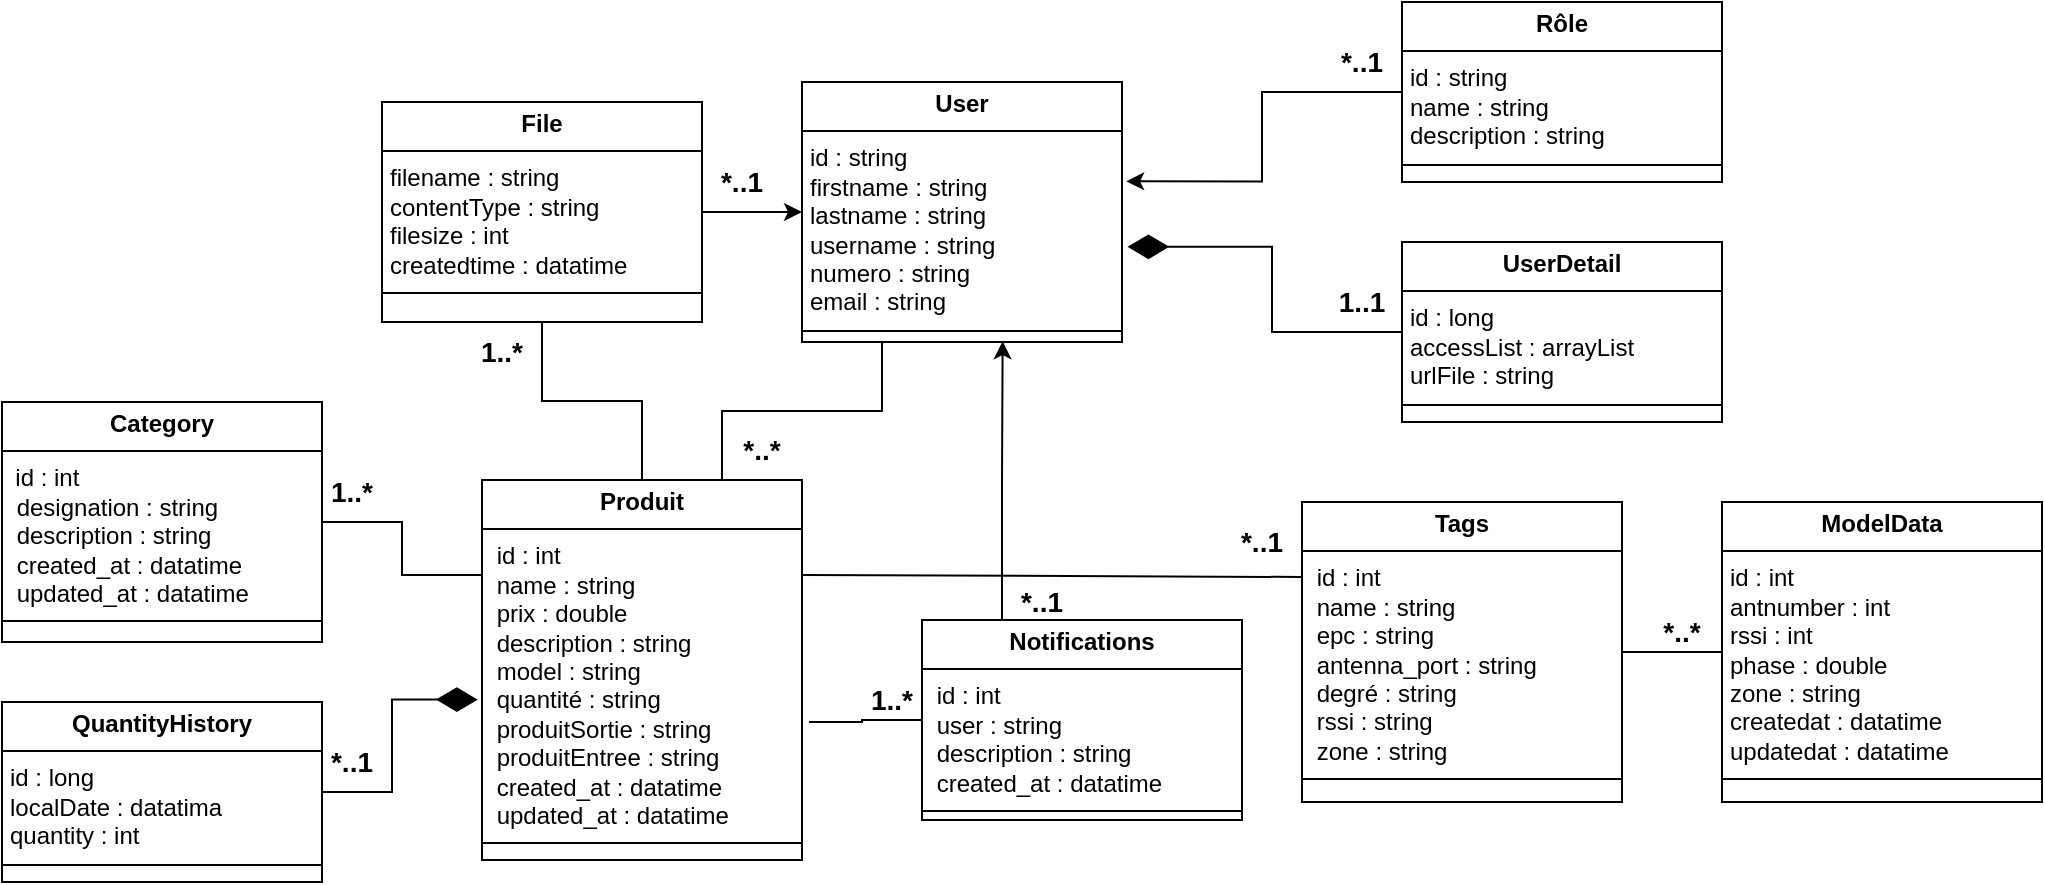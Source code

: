 <mxfile version="24.7.10">
  <diagram name="Page-1" id="ZN2dVeTh4lfgIJIypVZR">
    <mxGraphModel dx="1050" dy="574" grid="0" gridSize="10" guides="1" tooltips="1" connect="1" arrows="1" fold="1" page="1" pageScale="1" pageWidth="1169" pageHeight="827" math="0" shadow="0">
      <root>
        <mxCell id="0" />
        <mxCell id="1" parent="0" />
        <mxCell id="9a9L5RMRtBX50-9WJfE3-5" style="edgeStyle=orthogonalEdgeStyle;rounded=0;orthogonalLoop=1;jettySize=auto;html=1;exitX=1;exitY=0.5;exitDx=0;exitDy=0;entryX=0;entryY=0.25;entryDx=0;entryDy=0;endArrow=none;endFill=0;" edge="1" parent="1" source="ByH9lZQZ1t5rY0JNTFcC-10" target="ByH9lZQZ1t5rY0JNTFcC-18">
          <mxGeometry relative="1" as="geometry" />
        </mxCell>
        <mxCell id="ByH9lZQZ1t5rY0JNTFcC-10" value="&lt;p style=&quot;margin:0px;margin-top:4px;text-align:center;&quot;&gt;&lt;b&gt;Category&lt;/b&gt;&lt;br&gt;&lt;/p&gt;&lt;hr size=&quot;1&quot; style=&quot;border-style:solid;&quot;&gt;&amp;nbsp; id : int&lt;br&gt;&lt;p style=&quot;margin:0px;margin-left:4px;&quot;&gt;&amp;nbsp;designation : string&lt;/p&gt;&lt;p style=&quot;margin:0px;margin-left:4px;&quot;&gt;&amp;nbsp;description : string&lt;/p&gt;&lt;p style=&quot;margin: 0px 0px 0px 4px;&quot;&gt;&amp;nbsp;created_at :&amp;nbsp;&lt;span style=&quot;background-color: initial;&quot;&gt;datatime&lt;/span&gt;&lt;br&gt;&lt;/p&gt;&lt;p style=&quot;margin: 0px 0px 0px 4px;&quot;&gt;&amp;nbsp;updated&lt;span style=&quot;background-color: initial;&quot;&gt;_at :&amp;nbsp;&lt;/span&gt;&lt;span style=&quot;background-color: initial;&quot;&gt;datatime&lt;/span&gt;&lt;/p&gt;&lt;hr size=&quot;1&quot; style=&quot;border-style:solid;&quot;&gt;&lt;p style=&quot;margin:0px;margin-left:4px;&quot;&gt;&lt;br&gt;&lt;/p&gt;" style="verticalAlign=top;align=left;overflow=fill;html=1;whiteSpace=wrap;" parent="1" vertex="1">
          <mxGeometry x="140" y="280" width="160" height="120" as="geometry" />
        </mxCell>
        <mxCell id="ByH9lZQZ1t5rY0JNTFcC-11" value="&lt;p style=&quot;margin:0px;margin-top:4px;text-align:center;&quot;&gt;&lt;b&gt;Notifications&lt;/b&gt;&lt;/p&gt;&lt;hr size=&quot;1&quot; style=&quot;border-style:solid;&quot;&gt;&lt;p style=&quot;margin:0px;margin-left:4px;&quot;&gt;&amp;nbsp;id : int&lt;br&gt;&lt;/p&gt;&lt;p style=&quot;margin:0px;margin-left:4px;&quot;&gt;&amp;nbsp;user : string&lt;br&gt;&lt;/p&gt;&lt;p style=&quot;margin:0px;margin-left:4px;&quot;&gt;&amp;nbsp;description : string&lt;br&gt;&lt;/p&gt;&lt;p style=&quot;margin:0px;margin-left:4px;&quot;&gt;&amp;nbsp;&lt;span style=&quot;background-color: initial;&quot;&gt;created_at&lt;/span&gt;&lt;span style=&quot;background-color: initial;&quot;&gt;&amp;nbsp;: datatime&lt;/span&gt;&lt;/p&gt;&lt;hr size=&quot;1&quot; style=&quot;border-style:solid;&quot;&gt;&lt;p style=&quot;margin:0px;margin-left:4px;&quot;&gt;&lt;br&gt;&lt;/p&gt;" style="verticalAlign=top;align=left;overflow=fill;html=1;whiteSpace=wrap;" parent="1" vertex="1">
          <mxGeometry x="600" y="389" width="160" height="100" as="geometry" />
        </mxCell>
        <mxCell id="9a9L5RMRtBX50-9WJfE3-7" style="edgeStyle=orthogonalEdgeStyle;rounded=0;orthogonalLoop=1;jettySize=auto;html=1;exitX=0;exitY=0.5;exitDx=0;exitDy=0;entryX=1;entryY=0.5;entryDx=0;entryDy=0;endArrow=none;endFill=0;" edge="1" parent="1" source="ByH9lZQZ1t5rY0JNTFcC-13" target="ByH9lZQZ1t5rY0JNTFcC-17">
          <mxGeometry relative="1" as="geometry" />
        </mxCell>
        <mxCell id="ByH9lZQZ1t5rY0JNTFcC-13" value="&lt;p style=&quot;margin:0px;margin-top:4px;text-align:center;&quot;&gt;&lt;b&gt;ModelData&lt;/b&gt;&lt;/p&gt;&lt;hr size=&quot;1&quot; style=&quot;border-style:solid;&quot;&gt;&lt;p style=&quot;margin:0px;margin-left:4px;&quot;&gt;id : int&lt;/p&gt;&lt;p style=&quot;margin:0px;margin-left:4px;&quot;&gt;antnumber : int&lt;/p&gt;&lt;p style=&quot;margin:0px;margin-left:4px;&quot;&gt;rssi : int&lt;/p&gt;&lt;p style=&quot;margin:0px;margin-left:4px;&quot;&gt;phase : double&lt;/p&gt;&lt;p style=&quot;margin:0px;margin-left:4px;&quot;&gt;zone : string&lt;/p&gt;&lt;p style=&quot;margin:0px;margin-left:4px;&quot;&gt;createdat : datatime&lt;/p&gt;&lt;p style=&quot;margin:0px;margin-left:4px;&quot;&gt;updatedat : datatime&lt;/p&gt;&lt;hr size=&quot;1&quot; style=&quot;border-style:solid;&quot;&gt;&lt;p style=&quot;margin:0px;margin-left:4px;&quot;&gt;&lt;br&gt;&lt;/p&gt;" style="verticalAlign=top;align=left;overflow=fill;html=1;whiteSpace=wrap;" parent="1" vertex="1">
          <mxGeometry x="1000" y="330" width="160" height="150" as="geometry" />
        </mxCell>
        <mxCell id="9a9L5RMRtBX50-9WJfE3-3" style="edgeStyle=orthogonalEdgeStyle;rounded=0;orthogonalLoop=1;jettySize=auto;html=1;exitX=1;exitY=0.5;exitDx=0;exitDy=0;entryX=0;entryY=0.5;entryDx=0;entryDy=0;" edge="1" parent="1" source="ByH9lZQZ1t5rY0JNTFcC-14" target="ByH9lZQZ1t5rY0JNTFcC-20">
          <mxGeometry relative="1" as="geometry" />
        </mxCell>
        <mxCell id="9a9L5RMRtBX50-9WJfE3-4" style="edgeStyle=orthogonalEdgeStyle;rounded=0;orthogonalLoop=1;jettySize=auto;html=1;exitX=0.5;exitY=1;exitDx=0;exitDy=0;entryX=0.5;entryY=0;entryDx=0;entryDy=0;endArrow=none;endFill=0;" edge="1" parent="1" source="ByH9lZQZ1t5rY0JNTFcC-14" target="ByH9lZQZ1t5rY0JNTFcC-18">
          <mxGeometry relative="1" as="geometry" />
        </mxCell>
        <mxCell id="ByH9lZQZ1t5rY0JNTFcC-14" value="&lt;p style=&quot;margin:0px;margin-top:4px;text-align:center;&quot;&gt;&lt;b&gt;File&lt;/b&gt;&lt;/p&gt;&lt;hr size=&quot;1&quot; style=&quot;border-style:solid;&quot;&gt;&lt;p style=&quot;margin:0px;margin-left:4px;&quot;&gt;filename : string&lt;/p&gt;&lt;p style=&quot;margin:0px;margin-left:4px;&quot;&gt;contentType : string&lt;/p&gt;&lt;p style=&quot;margin:0px;margin-left:4px;&quot;&gt;filesize : int&lt;/p&gt;&lt;p style=&quot;margin:0px;margin-left:4px;&quot;&gt;createdtime : datatime&lt;/p&gt;&lt;hr size=&quot;1&quot; style=&quot;border-style:solid;&quot;&gt;&lt;p style=&quot;margin:0px;margin-left:4px;&quot;&gt;&lt;br&gt;&lt;/p&gt;&lt;p style=&quot;margin:0px;margin-left:4px;&quot;&gt;&lt;br&gt;&lt;/p&gt;&lt;p style=&quot;margin:0px;margin-left:4px;&quot;&gt;&lt;br&gt;&lt;/p&gt;&lt;p style=&quot;margin:0px;margin-left:4px;&quot;&gt;&lt;br&gt;&lt;/p&gt;" style="verticalAlign=top;align=left;overflow=fill;html=1;whiteSpace=wrap;" parent="1" vertex="1">
          <mxGeometry x="330" y="130" width="160" height="110" as="geometry" />
        </mxCell>
        <mxCell id="ByH9lZQZ1t5rY0JNTFcC-15" value="&lt;p style=&quot;margin:0px;margin-top:4px;text-align:center;&quot;&gt;&lt;b&gt;UserDetail&lt;/b&gt;&lt;/p&gt;&lt;hr size=&quot;1&quot; style=&quot;border-style:solid;&quot;&gt;&lt;p style=&quot;margin:0px;margin-left:4px;&quot;&gt;id : long&lt;/p&gt;&lt;p style=&quot;margin:0px;margin-left:4px;&quot;&gt;accessList : arrayList&lt;/p&gt;&lt;p style=&quot;margin:0px;margin-left:4px;&quot;&gt;urlFile : string&lt;/p&gt;&lt;hr size=&quot;1&quot; style=&quot;border-style:solid;&quot;&gt;&lt;p style=&quot;margin:0px;margin-left:4px;&quot;&gt;&lt;br&gt;&lt;/p&gt;" style="verticalAlign=top;align=left;overflow=fill;html=1;whiteSpace=wrap;" parent="1" vertex="1">
          <mxGeometry x="840" y="200" width="160" height="90" as="geometry" />
        </mxCell>
        <mxCell id="ByH9lZQZ1t5rY0JNTFcC-16" value="&lt;p style=&quot;margin:0px;margin-top:4px;text-align:center;&quot;&gt;&lt;b&gt;QuantityHistory&lt;/b&gt;&lt;/p&gt;&lt;hr size=&quot;1&quot; style=&quot;border-style:solid;&quot;&gt;&lt;p style=&quot;margin:0px;margin-left:4px;&quot;&gt;id : long&lt;/p&gt;&lt;p style=&quot;margin:0px;margin-left:4px;&quot;&gt;localDate : datatima&lt;/p&gt;&lt;p style=&quot;margin:0px;margin-left:4px;&quot;&gt;quantity : int&lt;/p&gt;&lt;hr size=&quot;1&quot; style=&quot;border-style:solid;&quot;&gt;&lt;p style=&quot;margin:0px;margin-left:4px;&quot;&gt;&lt;br&gt;&lt;/p&gt;" style="verticalAlign=top;align=left;overflow=fill;html=1;whiteSpace=wrap;" parent="1" vertex="1">
          <mxGeometry x="140" y="430" width="160" height="90" as="geometry" />
        </mxCell>
        <mxCell id="ByH9lZQZ1t5rY0JNTFcC-17" value="&lt;p style=&quot;margin:0px;margin-top:4px;text-align:center;&quot;&gt;&lt;b&gt;Tags&lt;/b&gt;&lt;/p&gt;&lt;hr size=&quot;1&quot; style=&quot;border-style:solid;&quot;&gt;&lt;p style=&quot;margin: 0px 0px 0px 4px;&quot;&gt;&amp;nbsp;id : int&lt;/p&gt;&lt;p style=&quot;margin:0px;margin-left:4px;&quot;&gt;&amp;nbsp;name : string&lt;br&gt;&lt;/p&gt;&lt;p style=&quot;margin:0px;margin-left:4px;&quot;&gt;&amp;nbsp;epc : string&lt;br&gt;&lt;/p&gt;&lt;p style=&quot;margin:0px;margin-left:4px;&quot;&gt;&amp;nbsp;antenna_port : string&lt;br&gt;&lt;/p&gt;&lt;p style=&quot;margin:0px;margin-left:4px;&quot;&gt;&amp;nbsp;degré : string&lt;br&gt;&lt;/p&gt;&lt;p style=&quot;margin:0px;margin-left:4px;&quot;&gt;&amp;nbsp;rssi : string&lt;br&gt;&lt;/p&gt;&lt;p style=&quot;margin:0px;margin-left:4px;&quot;&gt;&amp;nbsp;zone : string&lt;br&gt;&lt;/p&gt;&lt;hr size=&quot;1&quot; style=&quot;border-style:solid;&quot;&gt;&lt;p style=&quot;margin:0px;margin-left:4px;&quot;&gt;&lt;br&gt;&lt;/p&gt;" style="verticalAlign=top;align=left;overflow=fill;html=1;whiteSpace=wrap;" parent="1" vertex="1">
          <mxGeometry x="790" y="330" width="160" height="150" as="geometry" />
        </mxCell>
        <mxCell id="9a9L5RMRtBX50-9WJfE3-13" style="edgeStyle=orthogonalEdgeStyle;rounded=0;orthogonalLoop=1;jettySize=auto;html=1;exitX=1;exitY=0.25;exitDx=0;exitDy=0;entryX=0;entryY=0.25;entryDx=0;entryDy=0;endArrow=none;endFill=0;startArrow=none;startFill=0;jumpStyle=line;flowAnimation=0;shadow=0;curved=0;" edge="1" parent="1" source="ByH9lZQZ1t5rY0JNTFcC-18" target="ByH9lZQZ1t5rY0JNTFcC-17">
          <mxGeometry relative="1" as="geometry" />
        </mxCell>
        <mxCell id="9a9L5RMRtBX50-9WJfE3-28" style="edgeStyle=orthogonalEdgeStyle;rounded=0;orthogonalLoop=1;jettySize=auto;html=1;exitX=0.75;exitY=0;exitDx=0;exitDy=0;entryX=0.25;entryY=1;entryDx=0;entryDy=0;endArrow=none;endFill=0;" edge="1" parent="1" source="ByH9lZQZ1t5rY0JNTFcC-18" target="ByH9lZQZ1t5rY0JNTFcC-20">
          <mxGeometry relative="1" as="geometry" />
        </mxCell>
        <mxCell id="ByH9lZQZ1t5rY0JNTFcC-18" value="&lt;p style=&quot;margin:0px;margin-top:4px;text-align:center;&quot;&gt;&lt;b&gt;Produit&lt;/b&gt;&lt;/p&gt;&lt;hr size=&quot;1&quot; style=&quot;border-style:solid;&quot;&gt;&lt;p style=&quot;margin:0px;margin-left:4px;&quot;&gt;&amp;nbsp;id : int&lt;br&gt;&lt;/p&gt;&lt;p style=&quot;margin:0px;margin-left:4px;&quot;&gt;&amp;nbsp;name : string&lt;/p&gt;&lt;p style=&quot;margin:0px;margin-left:4px;&quot;&gt;&amp;nbsp;prix : double&lt;br&gt;&lt;/p&gt;&lt;p style=&quot;margin:0px;margin-left:4px;&quot;&gt;&amp;nbsp;description : string&lt;br&gt;&lt;/p&gt;&lt;p style=&quot;margin:0px;margin-left:4px;&quot;&gt;&amp;nbsp;model : string&lt;br&gt;&lt;/p&gt;&lt;p style=&quot;margin:0px;margin-left:4px;&quot;&gt;&amp;nbsp;quantité : string&lt;br&gt;&lt;/p&gt;&lt;p style=&quot;margin:0px;margin-left:4px;&quot;&gt;&amp;nbsp;produitSortie : string&lt;br&gt;&lt;/p&gt;&lt;p style=&quot;margin:0px;margin-left:4px;&quot;&gt;&amp;nbsp;produitEntree : string&lt;br&gt;&lt;/p&gt;&lt;p style=&quot;margin:0px;margin-left:4px;&quot;&gt;&amp;nbsp;created_at :&amp;nbsp;&lt;span style=&quot;background-color: initial;&quot;&gt;datatime&lt;/span&gt;&lt;br&gt;&lt;/p&gt;&lt;p style=&quot;margin:0px;margin-left:4px;&quot;&gt;&amp;nbsp;updated&lt;span style=&quot;background-color: initial;&quot;&gt;_at :&amp;nbsp;&lt;/span&gt;&lt;span style=&quot;background-color: initial;&quot;&gt;datatime&lt;/span&gt;&lt;/p&gt;&lt;hr size=&quot;1&quot; style=&quot;border-style:solid;&quot;&gt;&lt;p style=&quot;margin:0px;margin-left:4px;&quot;&gt;&lt;br&gt;&lt;/p&gt;" style="verticalAlign=top;align=left;overflow=fill;html=1;whiteSpace=wrap;" parent="1" vertex="1">
          <mxGeometry x="380" y="319" width="160" height="190" as="geometry" />
        </mxCell>
        <mxCell id="ByH9lZQZ1t5rY0JNTFcC-19" value="&lt;p style=&quot;margin:0px;margin-top:4px;text-align:center;&quot;&gt;&lt;b&gt;Rôle&lt;/b&gt;&lt;/p&gt;&lt;hr size=&quot;1&quot; style=&quot;border-style:solid;&quot;&gt;&lt;p style=&quot;margin:0px;margin-left:4px;&quot;&gt;&lt;span style=&quot;background-color: initial;&quot;&gt;id : string&lt;/span&gt;&lt;/p&gt;&lt;p style=&quot;margin:0px;margin-left:4px;&quot;&gt;name : string&lt;/p&gt;&lt;p style=&quot;margin:0px;margin-left:4px;&quot;&gt;description : string&lt;/p&gt;&lt;hr size=&quot;1&quot; style=&quot;border-style:solid;&quot;&gt;&lt;p style=&quot;margin:0px;margin-left:4px;&quot;&gt;&lt;br&gt;&lt;/p&gt;" style="verticalAlign=top;align=left;overflow=fill;html=1;whiteSpace=wrap;" parent="1" vertex="1">
          <mxGeometry x="840" y="80" width="160" height="90" as="geometry" />
        </mxCell>
        <mxCell id="ByH9lZQZ1t5rY0JNTFcC-20" value="&lt;p style=&quot;margin:0px;margin-top:4px;text-align:center;&quot;&gt;&lt;b&gt;User&lt;/b&gt;&lt;/p&gt;&lt;hr size=&quot;1&quot; style=&quot;border-style:solid;&quot;&gt;&lt;p style=&quot;margin:0px;margin-left:4px;&quot;&gt;id : string&lt;br&gt;&lt;/p&gt;&lt;p style=&quot;margin:0px;margin-left:4px;&quot;&gt;firstname : string&lt;/p&gt;&lt;p style=&quot;margin:0px;margin-left:4px;&quot;&gt;lastname : string&lt;br&gt;&lt;/p&gt;&lt;p style=&quot;margin:0px;margin-left:4px;&quot;&gt;username : string&lt;br&gt;&lt;/p&gt;&lt;p style=&quot;margin:0px;margin-left:4px;&quot;&gt;numero : string&lt;/p&gt;&lt;p style=&quot;margin:0px;margin-left:4px;&quot;&gt;email : string&lt;br&gt;&lt;/p&gt;&lt;hr size=&quot;1&quot; style=&quot;border-style:solid;&quot;&gt;&lt;p style=&quot;margin:0px;margin-left:4px;&quot;&gt;&lt;br&gt;&lt;/p&gt;" style="verticalAlign=top;align=left;overflow=fill;html=1;whiteSpace=wrap;" parent="1" vertex="1">
          <mxGeometry x="540" y="120" width="160" height="130" as="geometry" />
        </mxCell>
        <mxCell id="9a9L5RMRtBX50-9WJfE3-1" style="edgeStyle=orthogonalEdgeStyle;rounded=0;orthogonalLoop=1;jettySize=auto;html=1;exitX=0;exitY=0.5;exitDx=0;exitDy=0;entryX=1.013;entryY=0.382;entryDx=0;entryDy=0;entryPerimeter=0;" edge="1" parent="1" source="ByH9lZQZ1t5rY0JNTFcC-19" target="ByH9lZQZ1t5rY0JNTFcC-20">
          <mxGeometry relative="1" as="geometry" />
        </mxCell>
        <mxCell id="9a9L5RMRtBX50-9WJfE3-2" style="edgeStyle=orthogonalEdgeStyle;rounded=0;orthogonalLoop=1;jettySize=auto;html=1;exitX=0;exitY=0.5;exitDx=0;exitDy=0;entryX=1.017;entryY=0.634;entryDx=0;entryDy=0;entryPerimeter=0;endArrow=diamondThin;endFill=1;endSize=18;" edge="1" parent="1" source="ByH9lZQZ1t5rY0JNTFcC-15" target="ByH9lZQZ1t5rY0JNTFcC-20">
          <mxGeometry relative="1" as="geometry" />
        </mxCell>
        <mxCell id="9a9L5RMRtBX50-9WJfE3-6" style="edgeStyle=orthogonalEdgeStyle;rounded=0;orthogonalLoop=1;jettySize=auto;html=1;exitX=1;exitY=0.5;exitDx=0;exitDy=0;entryX=-0.013;entryY=0.578;entryDx=0;entryDy=0;entryPerimeter=0;endArrow=diamondThin;endFill=1;endSize=18;" edge="1" parent="1" source="ByH9lZQZ1t5rY0JNTFcC-16" target="ByH9lZQZ1t5rY0JNTFcC-18">
          <mxGeometry relative="1" as="geometry" />
        </mxCell>
        <mxCell id="9a9L5RMRtBX50-9WJfE3-14" style="edgeStyle=orthogonalEdgeStyle;rounded=0;orthogonalLoop=1;jettySize=auto;html=1;exitX=0;exitY=0.5;exitDx=0;exitDy=0;entryX=1.022;entryY=0.637;entryDx=0;entryDy=0;entryPerimeter=0;endArrow=none;endFill=0;" edge="1" parent="1" source="ByH9lZQZ1t5rY0JNTFcC-11" target="ByH9lZQZ1t5rY0JNTFcC-18">
          <mxGeometry relative="1" as="geometry" />
        </mxCell>
        <mxCell id="9a9L5RMRtBX50-9WJfE3-15" style="edgeStyle=orthogonalEdgeStyle;rounded=0;orthogonalLoop=1;jettySize=auto;html=1;exitX=0.25;exitY=0;exitDx=0;exitDy=0;entryX=0.627;entryY=0.997;entryDx=0;entryDy=0;entryPerimeter=0;" edge="1" parent="1" source="ByH9lZQZ1t5rY0JNTFcC-11" target="ByH9lZQZ1t5rY0JNTFcC-20">
          <mxGeometry relative="1" as="geometry" />
        </mxCell>
        <mxCell id="9a9L5RMRtBX50-9WJfE3-17" value="&lt;b&gt;&lt;font style=&quot;font-size: 14px;&quot;&gt;1..*&lt;/font&gt;&lt;/b&gt;" style="text;strokeColor=none;align=center;fillColor=none;html=1;verticalAlign=middle;whiteSpace=wrap;rounded=0;" vertex="1" parent="1">
          <mxGeometry x="360" y="240" width="60" height="30" as="geometry" />
        </mxCell>
        <mxCell id="9a9L5RMRtBX50-9WJfE3-18" value="&lt;b&gt;&lt;font style=&quot;font-size: 14px;&quot;&gt;*..1&lt;/font&gt;&lt;/b&gt;" style="text;strokeColor=none;align=center;fillColor=none;html=1;verticalAlign=middle;whiteSpace=wrap;rounded=0;" vertex="1" parent="1">
          <mxGeometry x="630" y="370" width="60" height="20" as="geometry" />
        </mxCell>
        <mxCell id="9a9L5RMRtBX50-9WJfE3-19" value="&lt;b&gt;&lt;font style=&quot;font-size: 14px;&quot;&gt;*..1&lt;/font&gt;&lt;/b&gt;" style="text;strokeColor=none;align=center;fillColor=none;html=1;verticalAlign=middle;whiteSpace=wrap;rounded=0;" vertex="1" parent="1">
          <mxGeometry x="480" y="160" width="60" height="20" as="geometry" />
        </mxCell>
        <mxCell id="9a9L5RMRtBX50-9WJfE3-20" value="&lt;b&gt;&lt;font style=&quot;font-size: 14px;&quot;&gt;*..1&lt;/font&gt;&lt;/b&gt;" style="text;strokeColor=none;align=center;fillColor=none;html=1;verticalAlign=middle;whiteSpace=wrap;rounded=0;" vertex="1" parent="1">
          <mxGeometry x="290" y="450" width="50" height="20" as="geometry" />
        </mxCell>
        <mxCell id="9a9L5RMRtBX50-9WJfE3-22" value="&lt;b&gt;&lt;font style=&quot;font-size: 14px;&quot;&gt;1..*&lt;/font&gt;&lt;/b&gt;" style="text;strokeColor=none;align=center;fillColor=none;html=1;verticalAlign=middle;whiteSpace=wrap;rounded=0;" vertex="1" parent="1">
          <mxGeometry x="285" y="310" width="60" height="30" as="geometry" />
        </mxCell>
        <mxCell id="9a9L5RMRtBX50-9WJfE3-23" value="&lt;b&gt;&lt;font style=&quot;font-size: 14px;&quot;&gt;1..*&lt;/font&gt;&lt;/b&gt;" style="text;strokeColor=none;align=center;fillColor=none;html=1;verticalAlign=middle;whiteSpace=wrap;rounded=0;" vertex="1" parent="1">
          <mxGeometry x="555" y="414" width="60" height="30" as="geometry" />
        </mxCell>
        <mxCell id="9a9L5RMRtBX50-9WJfE3-24" value="&lt;b&gt;&lt;font style=&quot;font-size: 14px;&quot;&gt;*..*&lt;/font&gt;&lt;/b&gt;" style="text;strokeColor=none;align=center;fillColor=none;html=1;verticalAlign=middle;whiteSpace=wrap;rounded=0;" vertex="1" parent="1">
          <mxGeometry x="950" y="380" width="60" height="30" as="geometry" />
        </mxCell>
        <mxCell id="9a9L5RMRtBX50-9WJfE3-25" value="&lt;b&gt;&lt;font style=&quot;font-size: 14px;&quot;&gt;*..1&lt;/font&gt;&lt;/b&gt;" style="text;strokeColor=none;align=center;fillColor=none;html=1;verticalAlign=middle;whiteSpace=wrap;rounded=0;" vertex="1" parent="1">
          <mxGeometry x="740" y="340" width="60" height="20" as="geometry" />
        </mxCell>
        <mxCell id="9a9L5RMRtBX50-9WJfE3-26" value="&lt;b&gt;&lt;font style=&quot;font-size: 14px;&quot;&gt;*..1&lt;/font&gt;&lt;/b&gt;" style="text;strokeColor=none;align=center;fillColor=none;html=1;verticalAlign=middle;whiteSpace=wrap;rounded=0;" vertex="1" parent="1">
          <mxGeometry x="790" y="100" width="60" height="20" as="geometry" />
        </mxCell>
        <mxCell id="9a9L5RMRtBX50-9WJfE3-29" value="&lt;b&gt;&lt;font style=&quot;font-size: 14px;&quot;&gt;*..*&lt;/font&gt;&lt;/b&gt;" style="text;strokeColor=none;align=center;fillColor=none;html=1;verticalAlign=middle;whiteSpace=wrap;rounded=0;" vertex="1" parent="1">
          <mxGeometry x="490" y="289" width="60" height="30" as="geometry" />
        </mxCell>
        <mxCell id="9a9L5RMRtBX50-9WJfE3-30" value="&lt;b&gt;&lt;font style=&quot;font-size: 14px;&quot;&gt;1..1&lt;/font&gt;&lt;/b&gt;" style="text;strokeColor=none;align=center;fillColor=none;html=1;verticalAlign=middle;whiteSpace=wrap;rounded=0;" vertex="1" parent="1">
          <mxGeometry x="790" y="220" width="60" height="20" as="geometry" />
        </mxCell>
      </root>
    </mxGraphModel>
  </diagram>
</mxfile>
